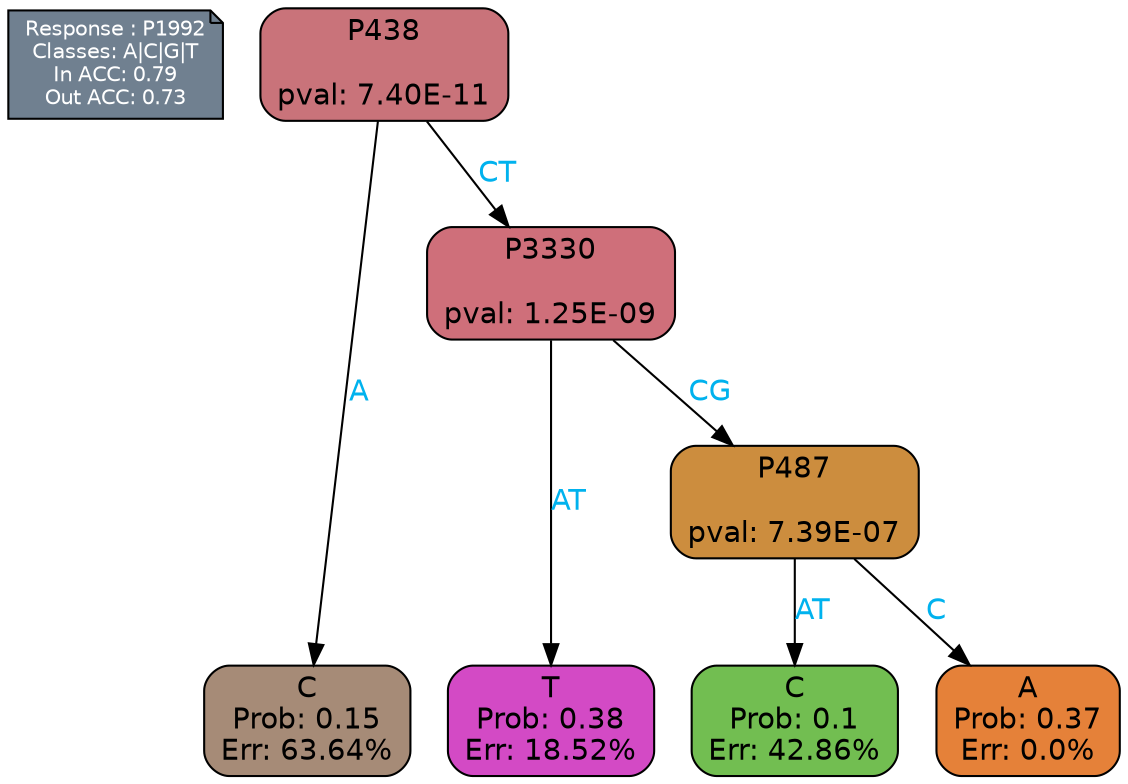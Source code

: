 digraph Tree {
node [shape=box, style="filled, rounded", color="black", fontname=helvetica] ;
graph [ranksep=equally, splines=polylines, bgcolor=transparent, dpi=600] ;
edge [fontname=helvetica] ;
LEGEND [label="Response : P1992
Classes: A|C|G|T
In ACC: 0.79
Out ACC: 0.73
",shape=note,align=left,style=filled,fillcolor="slategray",fontcolor="white",fontsize=10];1 [label="P438

pval: 7.40E-11", fillcolor="#c9737a"] ;
2 [label="C
Prob: 0.15
Err: 63.64%", fillcolor="#a68b77"] ;
3 [label="P3330

pval: 1.25E-09", fillcolor="#cf6f7a"] ;
4 [label="T
Prob: 0.38
Err: 18.52%", fillcolor="#d34ac5"] ;
5 [label="P487

pval: 7.39E-07", fillcolor="#cc8d3e"] ;
6 [label="C
Prob: 0.1
Err: 42.86%", fillcolor="#72be51"] ;
7 [label="A
Prob: 0.37
Err: 0.0%", fillcolor="#e58139"] ;
1 -> 2 [label="A",fontcolor=deepskyblue2] ;
1 -> 3 [label="CT",fontcolor=deepskyblue2] ;
3 -> 4 [label="AT",fontcolor=deepskyblue2] ;
3 -> 5 [label="CG",fontcolor=deepskyblue2] ;
5 -> 6 [label="AT",fontcolor=deepskyblue2] ;
5 -> 7 [label="C",fontcolor=deepskyblue2] ;
{rank = same; 2;4;6;7;}{rank = same; LEGEND;1;}}